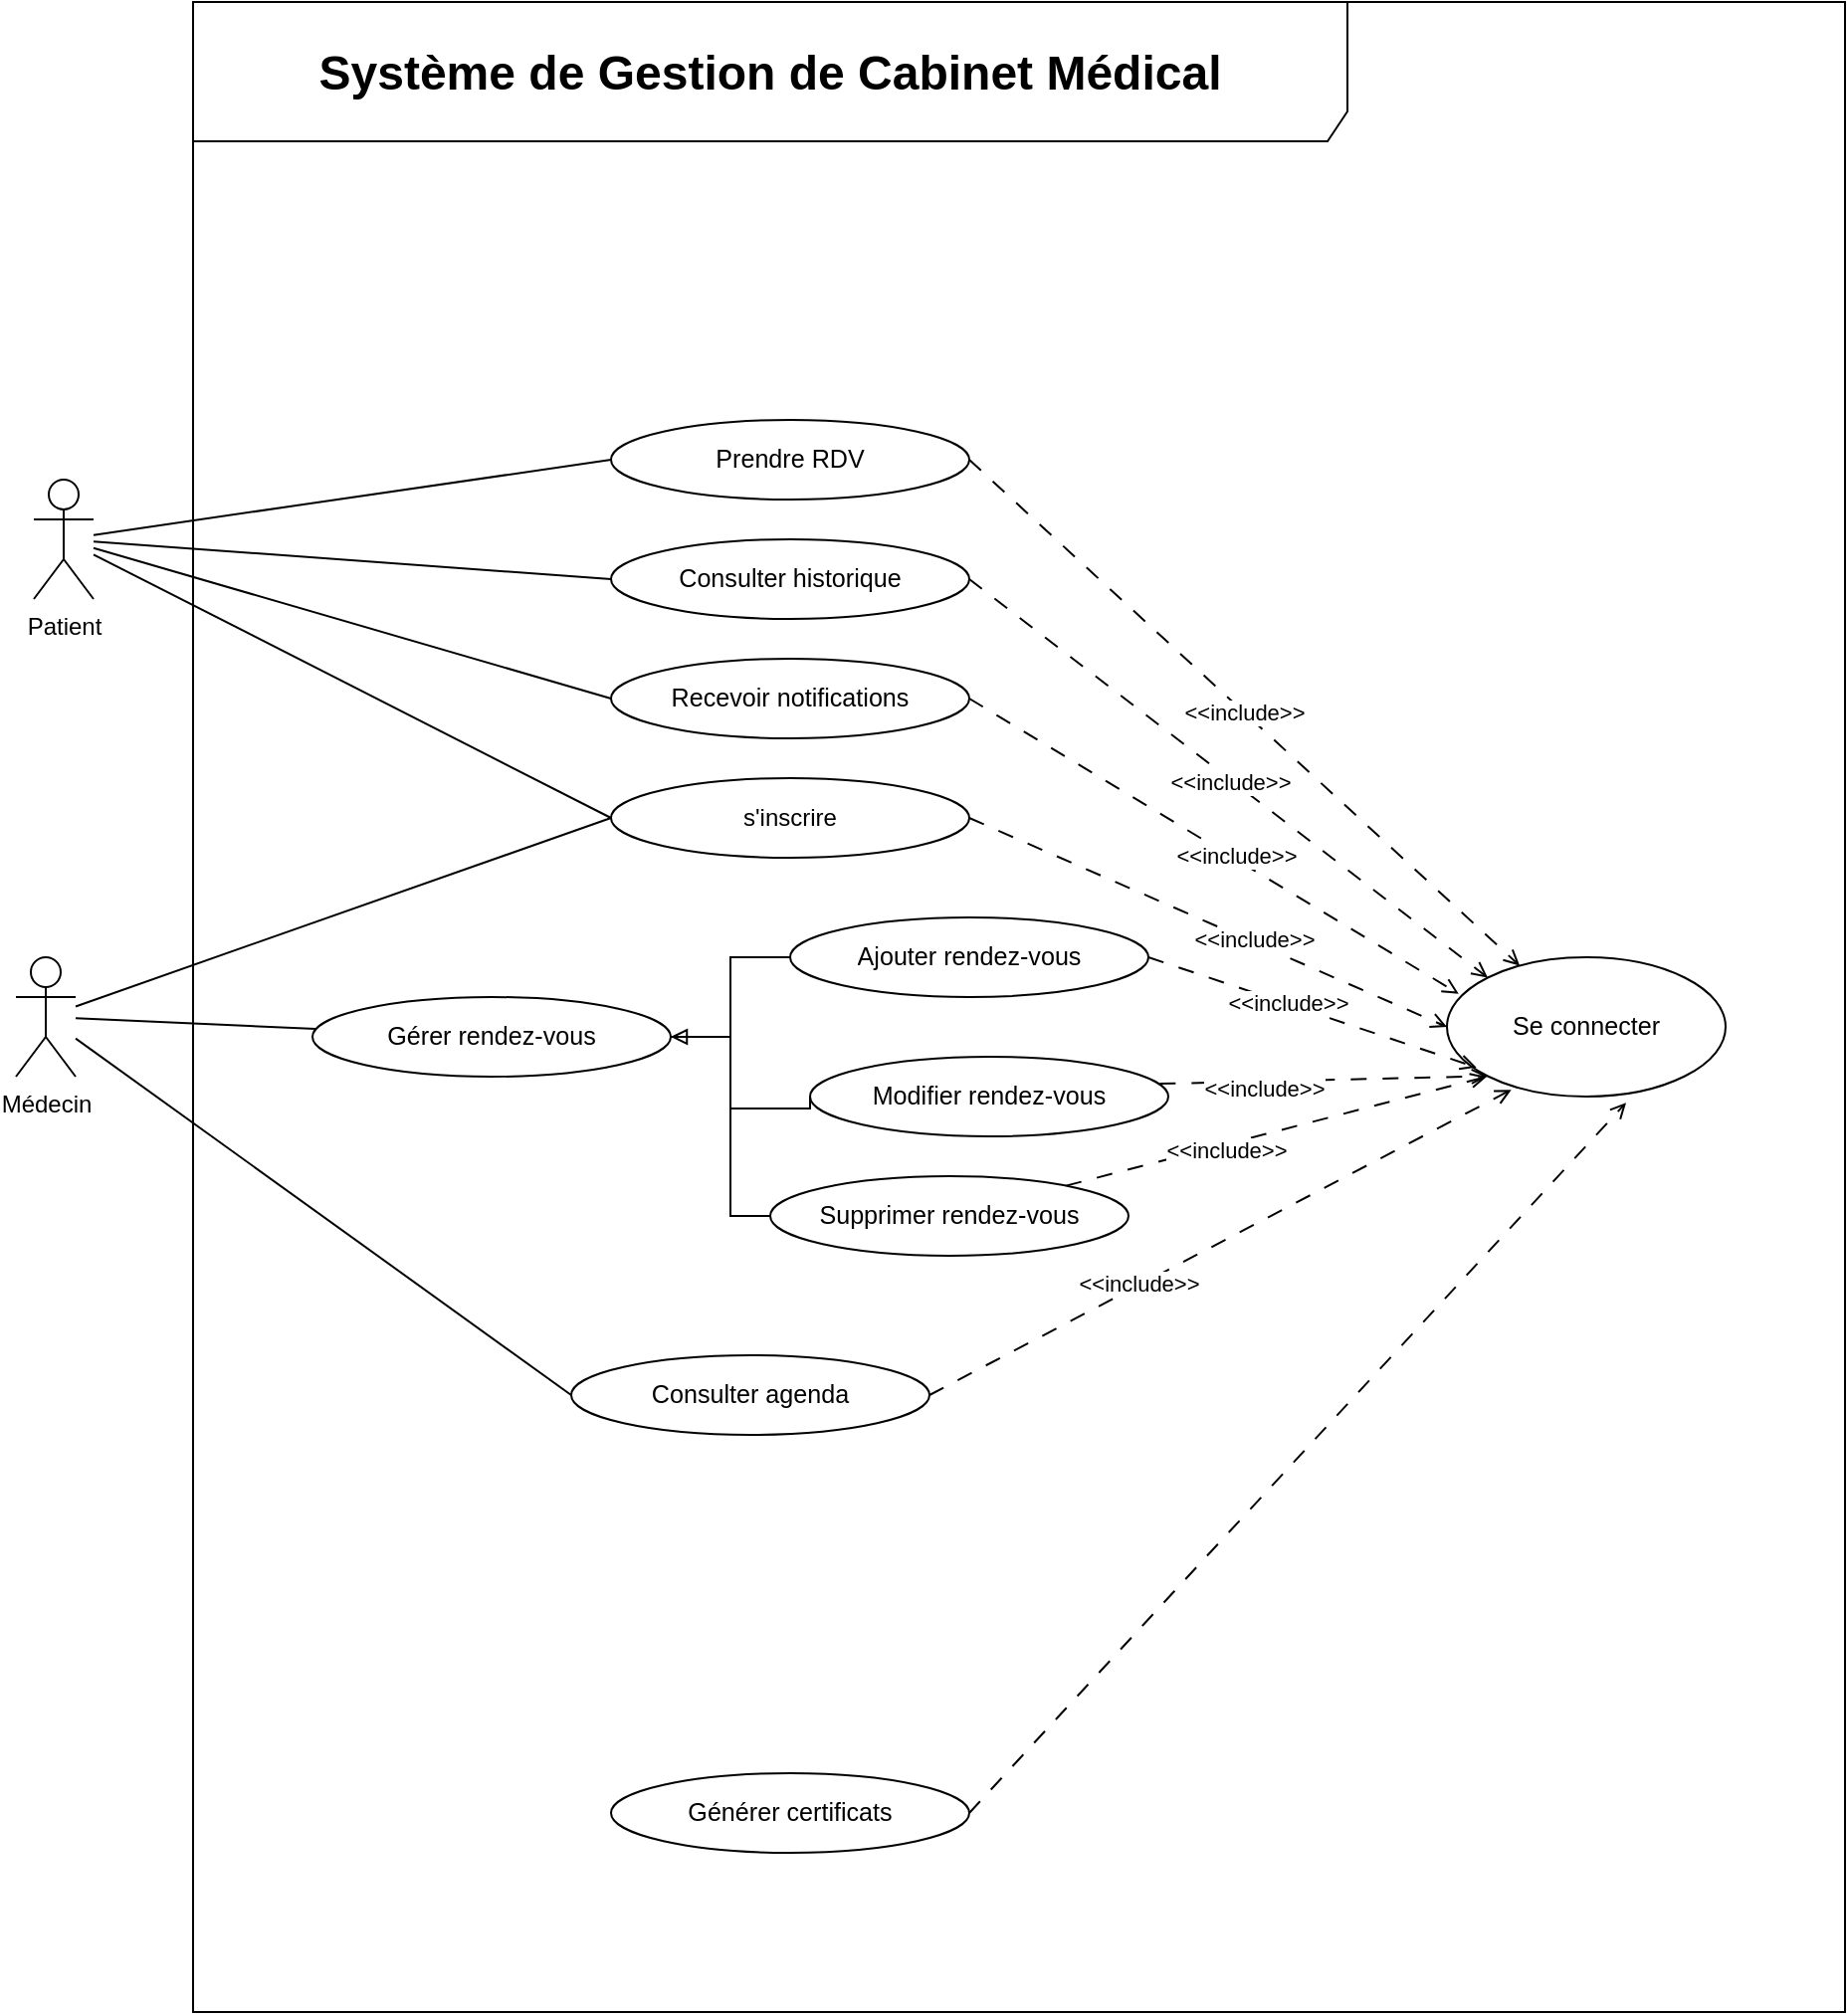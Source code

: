 <mxfile version="26.0.10">
  <diagram name="Page-1" id="RiwiziOx90WIo7c1T4Ze">
    <mxGraphModel dx="1036" dy="543" grid="1" gridSize="10" guides="1" tooltips="1" connect="1" arrows="1" fold="1" page="1" pageScale="1" pageWidth="1100" pageHeight="850" math="0" shadow="0">
      <root>
        <mxCell id="0" />
        <mxCell id="1" parent="0" />
        <mxCell id="1yCJpeNbYUM7dJ_sFZWB-1" value="&lt;h1 style=&quot;box-sizing: border-box; border: 0px solid; --tw-border-spacing-x: 0; --tw-border-spacing-y: 0; --tw-translate-x: 0; --tw-translate-y: 0; --tw-rotate: 0; --tw-skew-x: 0; --tw-skew-y: 0; --tw-scale-x: 1; --tw-scale-y: 1; --tw-pan-x: ; --tw-pan-y: ; --tw-pinch-zoom: ; --tw-scroll-snap-strictness: proximity; --tw-gradient-from-position: ; --tw-gradient-via-position: ; --tw-gradient-to-position: ; --tw-ordinal: ; --tw-slashed-zero: ; --tw-numeric-figure: ; --tw-numeric-spacing: ; --tw-numeric-fraction: ; --tw-ring-inset: ; --tw-ring-offset-width: 0px; --tw-ring-offset-color: #fff; --tw-ring-color: rgba(59,130,246,.5); --tw-ring-offset-shadow: 0 0 #0000; --tw-ring-shadow: 0 0 #0000; --tw-shadow: 0 0 #0000; --tw-shadow-colored: 0 0 #0000; --tw-blur: ; --tw-brightness: ; --tw-contrast: ; --tw-grayscale: ; --tw-hue-rotate: ; --tw-invert: ; --tw-saturate: ; --tw-sepia: ; --tw-drop-shadow: ; --tw-backdrop-blur: ; --tw-backdrop-brightness: ; --tw-backdrop-contrast: ; --tw-backdrop-grayscale: ; --tw-backdrop-hue-rotate: ; --tw-backdrop-invert: ; --tw-backdrop-opacity: ; --tw-backdrop-saturate: ; --tw-backdrop-sepia: ; --tw-contain-size: ; --tw-contain-layout: ; --tw-contain-paint: ; --tw-contain-style: ; font-size: 1.5rem; margin: 0px; font-family: &amp;quot;Nunito Sans&amp;quot;, sans-serif; line-height: 2rem; color: var(--text-color,#000000); text-align: start; background-color: rgb(255, 255, 255);&quot; class=&quot;sc-6a4c5dd9-0 dXTcni&quot;&gt;Système de Gestion de Cabinet Médical&lt;/h1&gt;" style="shape=umlFrame;whiteSpace=wrap;html=1;pointerEvents=0;width=580;height=70;" parent="1" vertex="1">
          <mxGeometry x="170" y="160" width="830" height="1010" as="geometry" />
        </mxCell>
        <mxCell id="1yCJpeNbYUM7dJ_sFZWB-25" style="rounded=0;orthogonalLoop=1;jettySize=auto;html=1;entryX=0;entryY=0.5;entryDx=0;entryDy=0;endArrow=none;startFill=0;" parent="1" source="1yCJpeNbYUM7dJ_sFZWB-2" target="1yCJpeNbYUM7dJ_sFZWB-5" edge="1">
          <mxGeometry relative="1" as="geometry" />
        </mxCell>
        <mxCell id="1yCJpeNbYUM7dJ_sFZWB-26" style="rounded=0;orthogonalLoop=1;jettySize=auto;html=1;entryX=0;entryY=0.5;entryDx=0;entryDy=0;endArrow=none;startFill=0;" parent="1" source="1yCJpeNbYUM7dJ_sFZWB-2" target="1yCJpeNbYUM7dJ_sFZWB-10" edge="1">
          <mxGeometry relative="1" as="geometry" />
        </mxCell>
        <mxCell id="1yCJpeNbYUM7dJ_sFZWB-27" style="rounded=0;orthogonalLoop=1;jettySize=auto;html=1;entryX=0;entryY=0.5;entryDx=0;entryDy=0;endArrow=none;startFill=0;" parent="1" source="1yCJpeNbYUM7dJ_sFZWB-2" target="1yCJpeNbYUM7dJ_sFZWB-9" edge="1">
          <mxGeometry relative="1" as="geometry" />
        </mxCell>
        <mxCell id="1yCJpeNbYUM7dJ_sFZWB-28" style="rounded=0;orthogonalLoop=1;jettySize=auto;html=1;entryX=0;entryY=0.5;entryDx=0;entryDy=0;endArrow=none;startFill=0;" parent="1" source="1yCJpeNbYUM7dJ_sFZWB-2" target="1yCJpeNbYUM7dJ_sFZWB-8" edge="1">
          <mxGeometry relative="1" as="geometry" />
        </mxCell>
        <mxCell id="1yCJpeNbYUM7dJ_sFZWB-2" value="Patient" style="shape=umlActor;verticalLabelPosition=bottom;verticalAlign=top;html=1;" parent="1" vertex="1">
          <mxGeometry x="90" y="400" width="30" height="60" as="geometry" />
        </mxCell>
        <mxCell id="1yCJpeNbYUM7dJ_sFZWB-24" style="rounded=0;orthogonalLoop=1;jettySize=auto;html=1;endArrow=none;startFill=0;" parent="1" source="1yCJpeNbYUM7dJ_sFZWB-3" target="1yCJpeNbYUM7dJ_sFZWB-6" edge="1">
          <mxGeometry relative="1" as="geometry" />
        </mxCell>
        <mxCell id="1yCJpeNbYUM7dJ_sFZWB-35" style="rounded=0;orthogonalLoop=1;jettySize=auto;html=1;entryX=0;entryY=0.5;entryDx=0;entryDy=0;endArrow=none;startFill=0;" parent="1" source="1yCJpeNbYUM7dJ_sFZWB-3" target="1yCJpeNbYUM7dJ_sFZWB-5" edge="1">
          <mxGeometry relative="1" as="geometry" />
        </mxCell>
        <mxCell id="1yCJpeNbYUM7dJ_sFZWB-3" value="Médecin" style="shape=umlActor;verticalLabelPosition=bottom;verticalAlign=top;html=1;" parent="1" vertex="1">
          <mxGeometry x="81" y="640" width="30" height="60" as="geometry" />
        </mxCell>
        <mxCell id="1yCJpeNbYUM7dJ_sFZWB-33" style="rounded=0;orthogonalLoop=1;jettySize=auto;html=1;entryX=0;entryY=0.5;entryDx=0;entryDy=0;exitX=1;exitY=0.5;exitDx=0;exitDy=0;endArrow=open;endFill=0;dashed=1;dashPattern=8 8;" parent="1" source="1yCJpeNbYUM7dJ_sFZWB-5" target="1yCJpeNbYUM7dJ_sFZWB-7" edge="1">
          <mxGeometry relative="1" as="geometry" />
        </mxCell>
        <mxCell id="YJyH6ZH2NPOHcgSRrEZ7-9" value="&amp;lt;&amp;lt;include&amp;gt;&amp;gt;" style="edgeLabel;html=1;align=center;verticalAlign=middle;resizable=0;points=[];" vertex="1" connectable="0" parent="1yCJpeNbYUM7dJ_sFZWB-33">
          <mxGeometry x="0.184" y="2" relative="1" as="geometry">
            <mxPoint as="offset" />
          </mxGeometry>
        </mxCell>
        <mxCell id="1yCJpeNbYUM7dJ_sFZWB-5" value="s&#39;inscrire" style="ellipse;whiteSpace=wrap;html=1;" parent="1" vertex="1">
          <mxGeometry x="380" y="550" width="180" height="40" as="geometry" />
        </mxCell>
        <mxCell id="YJyH6ZH2NPOHcgSRrEZ7-13" style="edgeStyle=orthogonalEdgeStyle;rounded=0;orthogonalLoop=1;jettySize=auto;html=1;entryX=0;entryY=0.5;entryDx=0;entryDy=0;endArrow=none;startFill=0;" edge="1" parent="1" source="1yCJpeNbYUM7dJ_sFZWB-6" target="YJyH6ZH2NPOHcgSRrEZ7-3">
          <mxGeometry relative="1" as="geometry">
            <Array as="points">
              <mxPoint x="440" y="680" />
              <mxPoint x="440" y="770" />
            </Array>
          </mxGeometry>
        </mxCell>
        <mxCell id="1yCJpeNbYUM7dJ_sFZWB-6" value="&lt;pre style=&quot;font-family: var(--ds-font-family-code); overflow: auto; padding: calc(var(--ds-md-zoom)*8px)calc(var(--ds-md-zoom)*12px); text-wrap-mode: wrap; word-break: break-all; font-size: 12.573px; text-align: start; margin-top: 0px !important; margin-bottom: 0px !important;&quot;&gt;&lt;font style=&quot;color: rgb(0, 0, 0);&quot;&gt;Gérer rendez-vous&lt;/font&gt;&lt;/pre&gt;" style="ellipse;whiteSpace=wrap;html=1;" parent="1" vertex="1">
          <mxGeometry x="230" y="660" width="180" height="40" as="geometry" />
        </mxCell>
        <mxCell id="1yCJpeNbYUM7dJ_sFZWB-7" value="&lt;pre style=&quot;font-family: var(--ds-font-family-code); overflow: auto; padding: calc(var(--ds-md-zoom)*8px)calc(var(--ds-md-zoom)*12px); text-wrap-mode: wrap; word-break: break-all; font-size: 12.573px; text-align: start; margin-top: 0px !important; margin-bottom: 0px !important;&quot;&gt;&lt;font style=&quot;color: rgb(0, 0, 0);&quot;&gt;Se connecter&lt;/font&gt;&lt;/pre&gt;" style="ellipse;whiteSpace=wrap;html=1;" parent="1" vertex="1">
          <mxGeometry x="800" y="640" width="140" height="70" as="geometry" />
        </mxCell>
        <mxCell id="1yCJpeNbYUM7dJ_sFZWB-32" style="rounded=0;orthogonalLoop=1;jettySize=auto;html=1;exitX=1;exitY=0.5;exitDx=0;exitDy=0;entryX=0.042;entryY=0.262;entryDx=0;entryDy=0;entryPerimeter=0;endArrow=open;endFill=0;dashed=1;dashPattern=8 8;" parent="1" source="1yCJpeNbYUM7dJ_sFZWB-8" target="1yCJpeNbYUM7dJ_sFZWB-7" edge="1">
          <mxGeometry relative="1" as="geometry" />
        </mxCell>
        <mxCell id="YJyH6ZH2NPOHcgSRrEZ7-10" value="&amp;lt;&amp;lt;include&amp;gt;&amp;gt;" style="edgeLabel;html=1;align=center;verticalAlign=middle;resizable=0;points=[];" vertex="1" connectable="0" parent="1yCJpeNbYUM7dJ_sFZWB-32">
          <mxGeometry x="0.08" y="2" relative="1" as="geometry">
            <mxPoint as="offset" />
          </mxGeometry>
        </mxCell>
        <mxCell id="1yCJpeNbYUM7dJ_sFZWB-8" value="&lt;font style=&quot;color: rgb(0, 0, 0);&quot;&gt;&lt;span style=&quot;font-family: var(--ds-font-family-code); font-size: 12.573px; text-align: start; background-color: transparent;&quot;&gt;Recevoir notifications&lt;/span&gt;&lt;/font&gt;" style="ellipse;whiteSpace=wrap;html=1;" parent="1" vertex="1">
          <mxGeometry x="380" y="490" width="180" height="40" as="geometry" />
        </mxCell>
        <mxCell id="1yCJpeNbYUM7dJ_sFZWB-31" style="rounded=0;orthogonalLoop=1;jettySize=auto;html=1;entryX=0;entryY=0;entryDx=0;entryDy=0;exitX=1;exitY=0.5;exitDx=0;exitDy=0;dashed=1;dashPattern=8 8;endArrow=open;endFill=0;" parent="1" source="1yCJpeNbYUM7dJ_sFZWB-9" target="1yCJpeNbYUM7dJ_sFZWB-7" edge="1">
          <mxGeometry relative="1" as="geometry" />
        </mxCell>
        <mxCell id="YJyH6ZH2NPOHcgSRrEZ7-11" value="&amp;lt;&amp;lt;include&amp;gt;&amp;gt;" style="edgeLabel;html=1;align=center;verticalAlign=middle;resizable=0;points=[];" vertex="1" connectable="0" parent="1yCJpeNbYUM7dJ_sFZWB-31">
          <mxGeometry x="0.011" y="-1" relative="1" as="geometry">
            <mxPoint as="offset" />
          </mxGeometry>
        </mxCell>
        <mxCell id="1yCJpeNbYUM7dJ_sFZWB-9" value="&lt;font style=&quot;color: rgb(0, 0, 0);&quot;&gt;&lt;span style=&quot;font-family: var(--ds-font-family-code); font-size: 12.573px; text-align: start; background-color: transparent;&quot;&gt;Consulter historique&lt;/span&gt;&lt;/font&gt;" style="ellipse;whiteSpace=wrap;html=1;" parent="1" vertex="1">
          <mxGeometry x="380" y="430" width="180" height="40" as="geometry" />
        </mxCell>
        <mxCell id="1yCJpeNbYUM7dJ_sFZWB-30" style="rounded=0;orthogonalLoop=1;jettySize=auto;html=1;exitX=1;exitY=0.5;exitDx=0;exitDy=0;dashed=1;dashPattern=8 8;endArrow=open;endFill=0;" parent="1" source="1yCJpeNbYUM7dJ_sFZWB-10" target="1yCJpeNbYUM7dJ_sFZWB-7" edge="1">
          <mxGeometry relative="1" as="geometry" />
        </mxCell>
        <mxCell id="YJyH6ZH2NPOHcgSRrEZ7-12" value="&amp;lt;&amp;lt;include&amp;gt;&amp;gt;" style="edgeLabel;html=1;align=center;verticalAlign=middle;resizable=0;points=[];" vertex="1" connectable="0" parent="1yCJpeNbYUM7dJ_sFZWB-30">
          <mxGeometry x="-0.001" y="-1" relative="1" as="geometry">
            <mxPoint y="-1" as="offset" />
          </mxGeometry>
        </mxCell>
        <mxCell id="1yCJpeNbYUM7dJ_sFZWB-10" value="&lt;font style=&quot;color: rgb(0, 0, 0);&quot;&gt;&lt;span style=&quot;font-family: var(--ds-font-family-code); font-size: 12.573px; text-align: start; background-color: transparent;&quot;&gt;Prendre RDV&lt;/span&gt;&lt;/font&gt;" style="ellipse;whiteSpace=wrap;html=1;" parent="1" vertex="1">
          <mxGeometry x="380" y="370" width="180" height="40" as="geometry" />
        </mxCell>
        <mxCell id="1yCJpeNbYUM7dJ_sFZWB-12" value="&lt;pre style=&quot;font-family: var(--ds-font-family-code); overflow: auto; padding: calc(var(--ds-md-zoom)*8px)calc(var(--ds-md-zoom)*12px); text-wrap-mode: wrap; word-break: break-all; font-size: 12.573px; text-align: start; margin-top: 0px !important; margin-bottom: 0px !important;&quot;&gt;&lt;pre style=&quot;font-family: var(--ds-font-family-code); overflow: auto; padding: calc(var(--ds-md-zoom)*8px)calc(var(--ds-md-zoom)*12px); text-wrap-mode: wrap; word-break: break-all; margin-top: 0px !important; margin-bottom: 0px !important;&quot;&gt;&lt;font style=&quot;color: rgb(0, 0, 0);&quot;&gt;Consulter agenda&lt;/font&gt;&lt;/pre&gt;&lt;/pre&gt;" style="ellipse;whiteSpace=wrap;html=1;" parent="1" vertex="1">
          <mxGeometry x="360" y="840" width="180" height="40" as="geometry" />
        </mxCell>
        <mxCell id="1yCJpeNbYUM7dJ_sFZWB-14" value="&lt;pre style=&quot;font-family: var(--ds-font-family-code); overflow: auto; padding: calc(var(--ds-md-zoom)*8px)calc(var(--ds-md-zoom)*12px); text-wrap-mode: wrap; word-break: break-all; font-size: 12.573px; text-align: start; margin-top: 0px !important; margin-bottom: 0px !important;&quot;&gt;&lt;font style=&quot;color: rgb(0, 0, 0);&quot;&gt;Ajouter rendez-vous&lt;/font&gt;&lt;/pre&gt;" style="ellipse;whiteSpace=wrap;html=1;" parent="1" vertex="1">
          <mxGeometry x="470" y="620" width="180" height="40" as="geometry" />
        </mxCell>
        <mxCell id="1yCJpeNbYUM7dJ_sFZWB-39" style="rounded=0;orthogonalLoop=1;jettySize=auto;html=1;entryX=0;entryY=1;entryDx=0;entryDy=0;exitX=0.976;exitY=0.339;exitDx=0;exitDy=0;exitPerimeter=0;endArrow=open;endFill=0;dashed=1;dashPattern=8 8;" parent="1" source="1yCJpeNbYUM7dJ_sFZWB-15" target="1yCJpeNbYUM7dJ_sFZWB-7" edge="1">
          <mxGeometry relative="1" as="geometry" />
        </mxCell>
        <mxCell id="YJyH6ZH2NPOHcgSRrEZ7-7" value="&amp;lt;&amp;lt;include&amp;gt;&amp;gt;" style="edgeLabel;html=1;align=center;verticalAlign=middle;resizable=0;points=[];" vertex="1" connectable="0" parent="1yCJpeNbYUM7dJ_sFZWB-39">
          <mxGeometry x="-0.368" y="-3" relative="1" as="geometry">
            <mxPoint as="offset" />
          </mxGeometry>
        </mxCell>
        <mxCell id="1yCJpeNbYUM7dJ_sFZWB-15" value="&lt;pre style=&quot;font-family: var(--ds-font-family-code); overflow: auto; padding: calc(var(--ds-md-zoom)*8px)calc(var(--ds-md-zoom)*12px); text-wrap-mode: wrap; word-break: break-all; font-size: 12.573px; text-align: start; margin-top: 0px !important; margin-bottom: 0px !important;&quot;&gt;&lt;pre style=&quot;font-family: var(--ds-font-family-code); overflow: auto; padding: calc(var(--ds-md-zoom)*8px)calc(var(--ds-md-zoom)*12px); text-wrap-mode: wrap; word-break: break-all; margin-top: 0px !important; margin-bottom: 0px !important;&quot;&gt;&lt;font style=&quot;color: rgb(0, 0, 0);&quot;&gt;Modifier rendez-vous&lt;/font&gt;&lt;/pre&gt;&lt;/pre&gt;" style="ellipse;whiteSpace=wrap;html=1;" parent="1" vertex="1">
          <mxGeometry x="480" y="690" width="180" height="40" as="geometry" />
        </mxCell>
        <mxCell id="1yCJpeNbYUM7dJ_sFZWB-16" value="&lt;pre style=&quot;font-family: var(--ds-font-family-code); overflow: auto; padding: calc(var(--ds-md-zoom)*8px)calc(var(--ds-md-zoom)*12px); text-wrap-mode: wrap; word-break: break-all; font-size: 12.573px; text-align: start; margin-top: 0px !important; margin-bottom: 0px !important;&quot;&gt;&lt;pre style=&quot;font-family: var(--ds-font-family-code); overflow: auto; padding: calc(var(--ds-md-zoom)*8px)calc(var(--ds-md-zoom)*12px); text-wrap-mode: wrap; word-break: break-all; margin-top: 0px !important; margin-bottom: 0px !important;&quot;&gt;&lt;font style=&quot;color: rgb(0, 0, 0);&quot;&gt;Générer certificats&lt;/font&gt;&lt;/pre&gt;&lt;/pre&gt;" style="ellipse;whiteSpace=wrap;html=1;" parent="1" vertex="1">
          <mxGeometry x="380" y="1050" width="180" height="40" as="geometry" />
        </mxCell>
        <mxCell id="1yCJpeNbYUM7dJ_sFZWB-23" style="rounded=0;orthogonalLoop=1;jettySize=auto;html=1;entryX=0;entryY=0.5;entryDx=0;entryDy=0;endArrow=none;startFill=0;" parent="1" source="1yCJpeNbYUM7dJ_sFZWB-3" target="1yCJpeNbYUM7dJ_sFZWB-12" edge="1">
          <mxGeometry relative="1" as="geometry" />
        </mxCell>
        <mxCell id="1yCJpeNbYUM7dJ_sFZWB-36" style="rounded=0;orthogonalLoop=1;jettySize=auto;html=1;exitX=1;exitY=0.5;exitDx=0;exitDy=0;endArrow=open;endFill=0;dashed=1;dashPattern=8 8;entryX=0.231;entryY=0.951;entryDx=0;entryDy=0;entryPerimeter=0;" parent="1" source="1yCJpeNbYUM7dJ_sFZWB-12" edge="1" target="1yCJpeNbYUM7dJ_sFZWB-7">
          <mxGeometry relative="1" as="geometry">
            <mxPoint x="810" y="690" as="targetPoint" />
          </mxGeometry>
        </mxCell>
        <mxCell id="YJyH6ZH2NPOHcgSRrEZ7-5" value="&amp;lt;&amp;lt;include&amp;gt;&amp;gt;" style="edgeLabel;html=1;align=center;verticalAlign=middle;resizable=0;points=[];" vertex="1" connectable="0" parent="1yCJpeNbYUM7dJ_sFZWB-36">
          <mxGeometry x="-0.279" y="1" relative="1" as="geometry">
            <mxPoint as="offset" />
          </mxGeometry>
        </mxCell>
        <mxCell id="1yCJpeNbYUM7dJ_sFZWB-38" style="rounded=0;orthogonalLoop=1;jettySize=auto;html=1;entryX=0.106;entryY=0.791;entryDx=0;entryDy=0;entryPerimeter=0;exitX=1;exitY=0.5;exitDx=0;exitDy=0;endArrow=open;endFill=0;dashed=1;dashPattern=8 8;" parent="1" source="1yCJpeNbYUM7dJ_sFZWB-14" target="1yCJpeNbYUM7dJ_sFZWB-7" edge="1">
          <mxGeometry relative="1" as="geometry" />
        </mxCell>
        <mxCell id="YJyH6ZH2NPOHcgSRrEZ7-8" value="&amp;lt;&amp;lt;include&amp;gt;&amp;gt;" style="edgeLabel;html=1;align=center;verticalAlign=middle;resizable=0;points=[];" vertex="1" connectable="0" parent="1yCJpeNbYUM7dJ_sFZWB-38">
          <mxGeometry x="-0.157" y="1" relative="1" as="geometry">
            <mxPoint as="offset" />
          </mxGeometry>
        </mxCell>
        <mxCell id="1yCJpeNbYUM7dJ_sFZWB-40" style="rounded=0;orthogonalLoop=1;jettySize=auto;html=1;entryX=0.643;entryY=1.044;entryDx=0;entryDy=0;entryPerimeter=0;exitX=1;exitY=0.5;exitDx=0;exitDy=0;dashed=1;dashPattern=8 8;endArrow=open;endFill=0;" parent="1" source="1yCJpeNbYUM7dJ_sFZWB-16" target="1yCJpeNbYUM7dJ_sFZWB-7" edge="1">
          <mxGeometry relative="1" as="geometry" />
        </mxCell>
        <mxCell id="YJyH6ZH2NPOHcgSRrEZ7-1" style="edgeStyle=orthogonalEdgeStyle;rounded=0;orthogonalLoop=1;jettySize=auto;html=1;entryX=0;entryY=0.5;entryDx=0;entryDy=0;endArrow=none;startFill=0;" edge="1" parent="1" source="1yCJpeNbYUM7dJ_sFZWB-6" target="1yCJpeNbYUM7dJ_sFZWB-14">
          <mxGeometry relative="1" as="geometry" />
        </mxCell>
        <mxCell id="YJyH6ZH2NPOHcgSRrEZ7-2" style="edgeStyle=orthogonalEdgeStyle;rounded=0;orthogonalLoop=1;jettySize=auto;html=1;entryX=0;entryY=0.5;entryDx=0;entryDy=0;startArrow=block;startFill=0;endArrow=none;" edge="1" parent="1" source="1yCJpeNbYUM7dJ_sFZWB-6" target="1yCJpeNbYUM7dJ_sFZWB-15">
          <mxGeometry relative="1" as="geometry">
            <Array as="points">
              <mxPoint x="440" y="680" />
              <mxPoint x="440" y="716" />
              <mxPoint x="480" y="716" />
            </Array>
          </mxGeometry>
        </mxCell>
        <mxCell id="YJyH6ZH2NPOHcgSRrEZ7-4" style="rounded=0;orthogonalLoop=1;jettySize=auto;html=1;dashed=1;dashPattern=8 8;endArrow=open;endFill=0;" edge="1" parent="1" source="YJyH6ZH2NPOHcgSRrEZ7-3">
          <mxGeometry relative="1" as="geometry">
            <mxPoint x="820" y="700" as="targetPoint" />
          </mxGeometry>
        </mxCell>
        <mxCell id="YJyH6ZH2NPOHcgSRrEZ7-6" value="&amp;lt;&amp;lt;include&amp;gt;&amp;gt;" style="edgeLabel;html=1;align=center;verticalAlign=middle;resizable=0;points=[];" vertex="1" connectable="0" parent="YJyH6ZH2NPOHcgSRrEZ7-4">
          <mxGeometry x="-0.249" y="-3" relative="1" as="geometry">
            <mxPoint as="offset" />
          </mxGeometry>
        </mxCell>
        <mxCell id="YJyH6ZH2NPOHcgSRrEZ7-3" value="&lt;pre style=&quot;font-family: var(--ds-font-family-code); overflow: auto; padding: calc(var(--ds-md-zoom)*8px)calc(var(--ds-md-zoom)*12px); text-wrap-mode: wrap; word-break: break-all; font-size: 12.573px; text-align: start; margin-top: 0px !important; margin-bottom: 0px !important;&quot;&gt;&lt;pre style=&quot;font-family: var(--ds-font-family-code); overflow: auto; padding: calc(var(--ds-md-zoom)*8px)calc(var(--ds-md-zoom)*12px); text-wrap-mode: wrap; word-break: break-all; margin-top: 0px !important; margin-bottom: 0px !important;&quot;&gt;&lt;font style=&quot;color: rgb(0, 0, 0);&quot;&gt;Supprimer rendez-vous&lt;/font&gt;&lt;/pre&gt;&lt;/pre&gt;" style="ellipse;whiteSpace=wrap;html=1;" vertex="1" parent="1">
          <mxGeometry x="460" y="750" width="180" height="40" as="geometry" />
        </mxCell>
      </root>
    </mxGraphModel>
  </diagram>
</mxfile>
